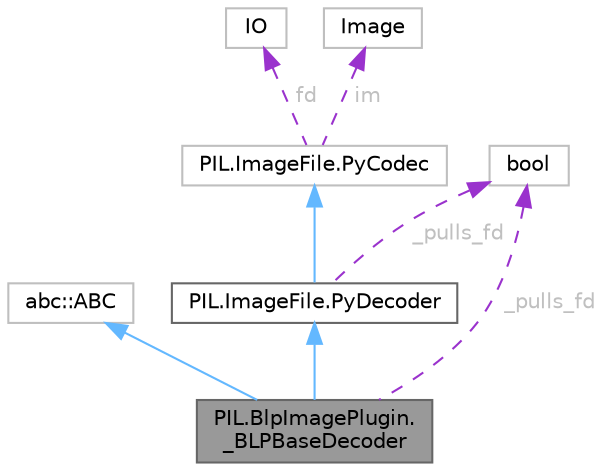 digraph "PIL.BlpImagePlugin._BLPBaseDecoder"
{
 // LATEX_PDF_SIZE
  bgcolor="transparent";
  edge [fontname=Helvetica,fontsize=10,labelfontname=Helvetica,labelfontsize=10];
  node [fontname=Helvetica,fontsize=10,shape=box,height=0.2,width=0.4];
  Node1 [id="Node000001",label="PIL.BlpImagePlugin.\l_BLPBaseDecoder",height=0.2,width=0.4,color="gray40", fillcolor="grey60", style="filled", fontcolor="black",tooltip=" "];
  Node2 -> Node1 [id="edge8_Node000001_Node000002",dir="back",color="steelblue1",style="solid",tooltip=" "];
  Node2 [id="Node000002",label="abc::ABC",height=0.2,width=0.4,color="grey75", fillcolor="white", style="filled",tooltip=" "];
  Node3 -> Node1 [id="edge9_Node000001_Node000003",dir="back",color="steelblue1",style="solid",tooltip=" "];
  Node3 [id="Node000003",label="PIL.ImageFile.PyDecoder",height=0.2,width=0.4,color="gray40", fillcolor="white", style="filled",URL="$dc/d5b/classPIL_1_1ImageFile_1_1PyDecoder.html",tooltip=" "];
  Node4 -> Node3 [id="edge10_Node000003_Node000004",dir="back",color="steelblue1",style="solid",tooltip=" "];
  Node4 [id="Node000004",label="PIL.ImageFile.PyCodec",height=0.2,width=0.4,color="grey75", fillcolor="white", style="filled",URL="$db/ded/classPIL_1_1ImageFile_1_1PyCodec.html",tooltip=" "];
  Node5 -> Node4 [id="edge11_Node000004_Node000005",dir="back",color="darkorchid3",style="dashed",tooltip=" ",label=" fd",fontcolor="grey" ];
  Node5 [id="Node000005",label="IO",height=0.2,width=0.4,color="grey75", fillcolor="white", style="filled",tooltip=" "];
  Node6 -> Node4 [id="edge12_Node000004_Node000006",dir="back",color="darkorchid3",style="dashed",tooltip=" ",label=" im",fontcolor="grey" ];
  Node6 [id="Node000006",label="Image",height=0.2,width=0.4,color="grey75", fillcolor="white", style="filled",tooltip=" "];
  Node7 -> Node3 [id="edge13_Node000003_Node000007",dir="back",color="darkorchid3",style="dashed",tooltip=" ",label=" _pulls_fd",fontcolor="grey" ];
  Node7 [id="Node000007",label="bool",height=0.2,width=0.4,color="grey75", fillcolor="white", style="filled",tooltip=" "];
  Node7 -> Node1 [id="edge14_Node000001_Node000007",dir="back",color="darkorchid3",style="dashed",tooltip=" ",label=" _pulls_fd",fontcolor="grey" ];
}
